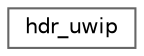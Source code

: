 digraph "Graphical Class Hierarchy"
{
 // LATEX_PDF_SIZE
  bgcolor="transparent";
  edge [fontname=Helvetica,fontsize=10,labelfontname=Helvetica,labelfontsize=10];
  node [fontname=Helvetica,fontsize=10,shape=box,height=0.2,width=0.4];
  rankdir="LR";
  Node0 [id="Node000000",label="hdr_uwip",height=0.2,width=0.4,color="grey40", fillcolor="white", style="filled",URL="$structhdr__uwip.html",tooltip="hdr_uwip describes UWIP packets."];
}
